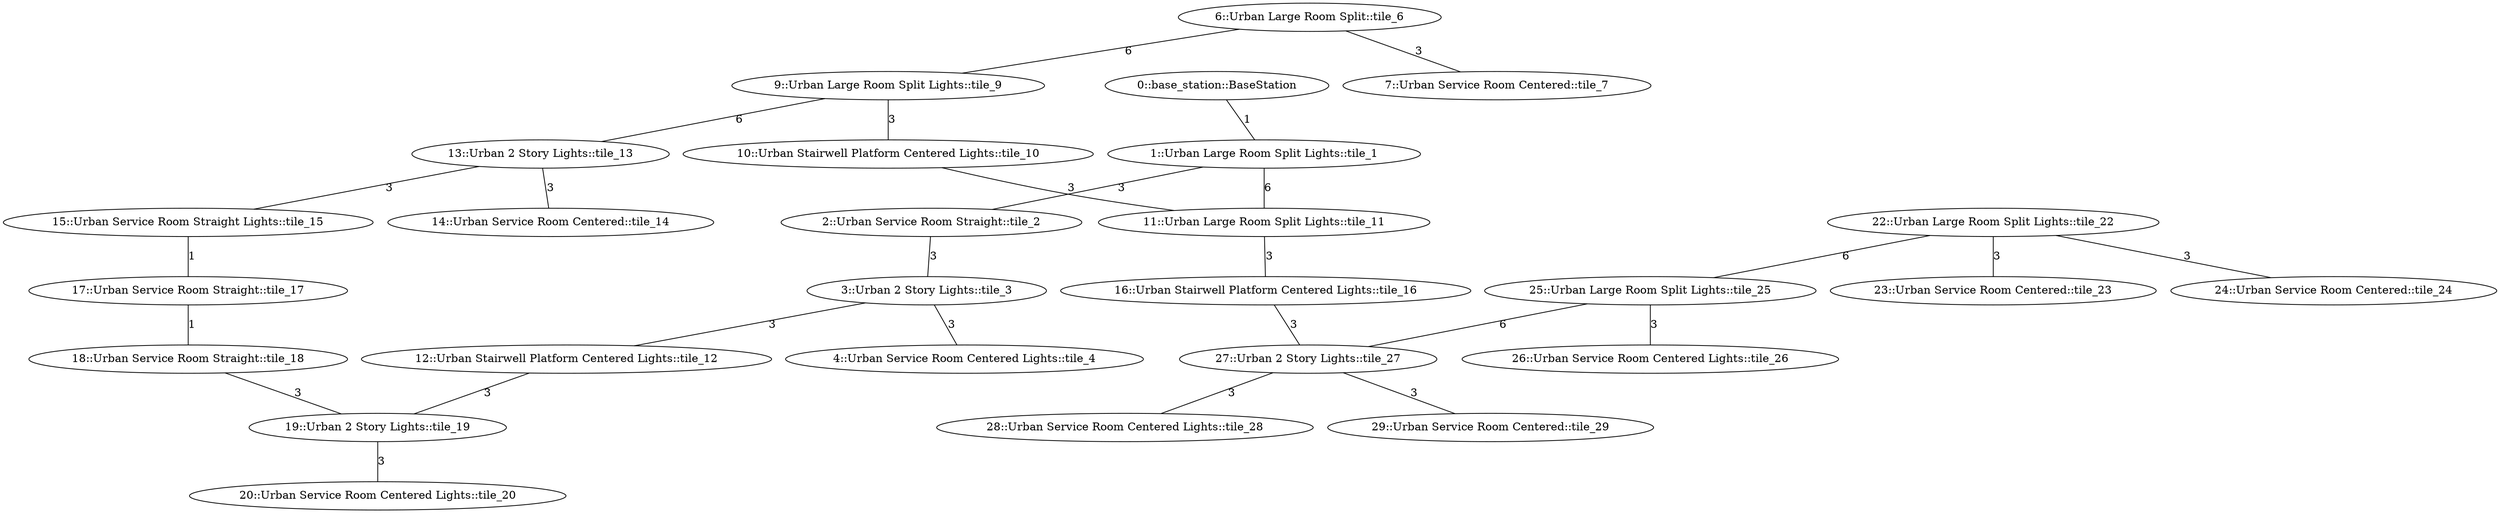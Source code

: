 /* Visibility graph for urban_circuit_01.tsv */
/* Generated with the tile_tsv.py script: */
/*   tile_tsv.py urban_circuit_01.tsv -\-graph-file urban_circuit_01.dot -\-world-file urban_circuit_01.sdf -\-world-name urban_circuit_01 -\-scale_x 40 -\-scale_y 40 -\-urban -\-y0 24 -\-x0 -136.05 -\-z0 0.92 -\-level_type row_col -\-levels_buf 9 */

graph {
  /* ==== Vertices ==== */

  /* Base station / Staging area */
  0   [label="0::base_station::BaseStation"];

  1   [label="1::Urban Large Room Split Lights::tile_1"];
  2   [label="2::Urban Service Room Straight::tile_2"];
  3   [label="3::Urban 2 Story Lights::tile_3"];
  4   [label="4::Urban Service Room Centered Lights::tile_4"];
  6   [label="6::Urban Large Room Split::tile_6"];
  7   [label="7::Urban Service Room Centered::tile_7"];
  9   [label="9::Urban Large Room Split Lights::tile_9"];
  10  [label="10::Urban Stairwell Platform Centered Lights::tile_10"];
  11  [label="11::Urban Large Room Split Lights::tile_11"];
  12  [label="12::Urban Stairwell Platform Centered Lights::tile_12"];
  13  [label="13::Urban 2 Story Lights::tile_13"];
  14  [label="14::Urban Service Room Centered::tile_14"];
  15  [label="15::Urban Service Room Straight Lights::tile_15"];
  16  [label="16::Urban Stairwell Platform Centered Lights::tile_16"];
  17  [label="17::Urban Service Room Straight::tile_17"];
  18  [label="18::Urban Service Room Straight::tile_18"];
  19  [label="19::Urban 2 Story Lights::tile_19"];
  20  [label="20::Urban Service Room Centered Lights::tile_20"];
  22  [label="22::Urban Large Room Split Lights::tile_22"];
  23  [label="23::Urban Service Room Centered::tile_23"];
  24  [label="24::Urban Service Room Centered::tile_24"];
  25  [label="25::Urban Large Room Split Lights::tile_25"];
  26  [label="26::Urban Service Room Centered Lights::tile_26"];
  27  [label="27::Urban 2 Story Lights::tile_27"];
  28  [label="28::Urban Service Room Centered Lights::tile_28"];
  29  [label="29::Urban Service Room Centered::tile_29"];

  /* ==== Edges ==== */

  /* Base station */
  0  -- 1   [label=1];
  1  -- 2   [label=3];  /* Intersection */
  1  -- 11  [label=6];  /* Intersection */
  2  -- 3   [label=3];  /* Intersection */
  3  -- 12  [label=3];  /* Intersection */
  6  -- 9   [label=6];  /* Intersection */
  9  -- 10  [label=3];  /* Intersection */
  9  -- 13  [label=6];  /* Intersection */
  10 -- 11  [label=3];  /* Intersection */
  11 -- 16  [label=3];  /* Intersection */
  12 -- 19  [label=3];  /* Intersection */
  13 -- 15  [label=3];  /* Intersection */
  15 -- 17  [label=1];
  17 -- 18  [label=1];
  16 -- 27  [label=3];  /* Intersection */
  18 -- 19  [label=3];  /* Intersection */
  22 -- 25  [label=6];  /* Intersection */
  25 -- 27  [label=6];  /* Intersection */
  3  -- 4   [label=3];  /* Intersection */
  6  -- 7   [label=3];  /* Intersection */
  13 -- 14  [label=3];  /* Intersection */
  19 -- 20  [label=3];  /* Intersection */
  22 -- 23  [label=3];  /* Intersection */
  22 -- 24  [label=3];  /* Intersection */
  25 -- 26  [label=3];  /* Intersection */
  27 -- 28  [label=3];  /* Intersection */
  27 -- 29  [label=3];  /* Intersection */
}

